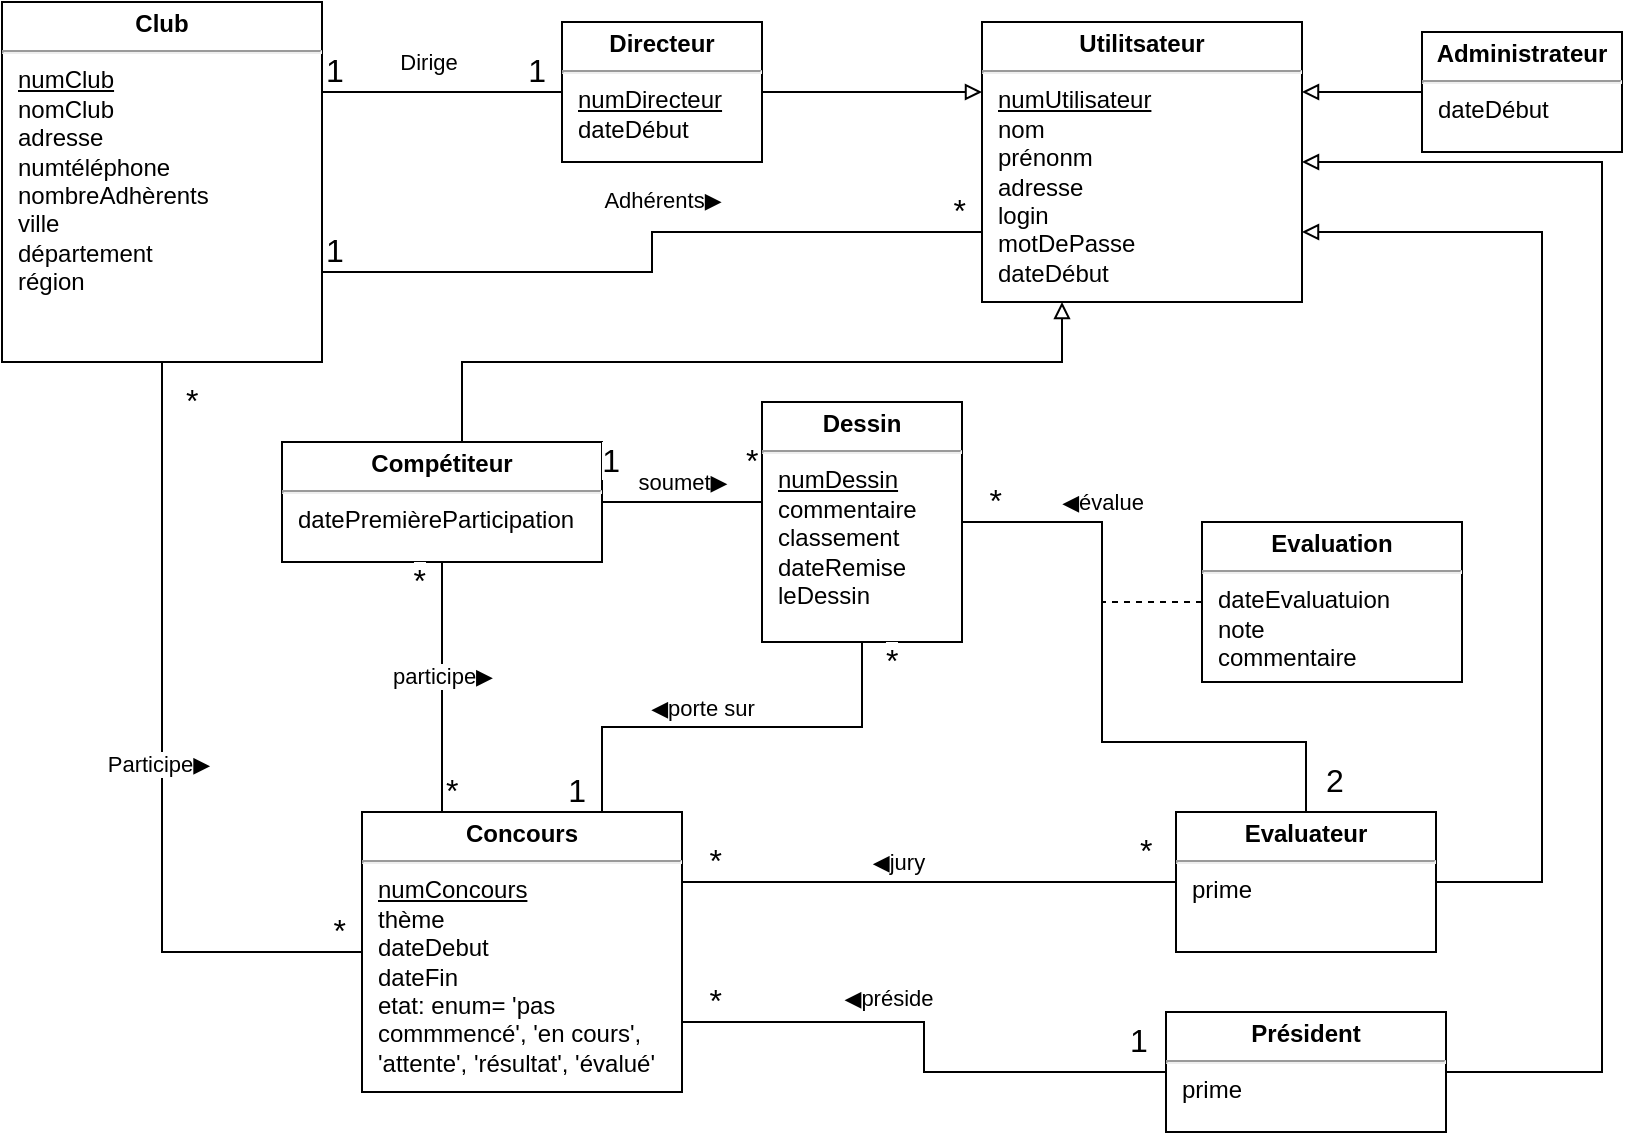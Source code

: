 <mxfile version="22.1.11" type="device">
  <diagram name="Page-1" id="EejpOHcNsHCEbI0K28gb">
    <mxGraphModel dx="1746" dy="731" grid="1" gridSize="10" guides="1" tooltips="1" connect="1" arrows="1" fold="1" page="1" pageScale="1" pageWidth="827" pageHeight="1169" math="0" shadow="0">
      <root>
        <mxCell id="0" />
        <mxCell id="1" parent="0" />
        <mxCell id="5hK_h3T2M-ArZRw3g8xw-4" value="&lt;p style=&quot;margin: 4px 0px 0px; text-align: center;&quot;&gt;&lt;b style=&quot;&quot;&gt;Club&lt;/b&gt;&lt;/p&gt;&lt;hr&gt;&lt;p style=&quot;margin:0px;margin-left:8px;&quot;&gt;&lt;u&gt;numClub&lt;/u&gt;&lt;br&gt;nomClub&lt;br&gt;adresse&lt;/p&gt;&lt;p style=&quot;margin:0px;margin-left:8px;&quot;&gt;numtéléphone&lt;/p&gt;&lt;p style=&quot;margin:0px;margin-left:8px;&quot;&gt;nombreAdhèrents&lt;/p&gt;&lt;p style=&quot;margin:0px;margin-left:8px;&quot;&gt;ville&lt;/p&gt;&lt;p style=&quot;margin:0px;margin-left:8px;&quot;&gt;département&lt;/p&gt;&lt;p style=&quot;margin:0px;margin-left:8px;&quot;&gt;région&lt;/p&gt;" style="verticalAlign=top;align=left;overflow=fill;fontSize=12;fontFamily=Helvetica;html=1;whiteSpace=wrap;" vertex="1" parent="1">
          <mxGeometry x="10" y="80" width="160" height="180" as="geometry" />
        </mxCell>
        <mxCell id="5hK_h3T2M-ArZRw3g8xw-5" value="&lt;p style=&quot;margin: 4px 0px 0px; text-align: center;&quot;&gt;&lt;b style=&quot;&quot;&gt;Utilitsateur&lt;/b&gt;&lt;/p&gt;&lt;hr&gt;&lt;p style=&quot;margin:0px;margin-left:8px;&quot;&gt;&lt;u&gt;numUtilisateur&lt;/u&gt;&lt;/p&gt;&lt;p style=&quot;margin:0px;margin-left:8px;&quot;&gt;nom&lt;/p&gt;&lt;p style=&quot;margin:0px;margin-left:8px;&quot;&gt;prénonm&lt;/p&gt;&lt;p style=&quot;margin:0px;margin-left:8px;&quot;&gt;adresse&lt;/p&gt;&lt;p style=&quot;margin:0px;margin-left:8px;&quot;&gt;login&lt;/p&gt;&lt;p style=&quot;margin:0px;margin-left:8px;&quot;&gt;motDePasse&lt;/p&gt;&lt;p style=&quot;margin:0px;margin-left:8px;&quot;&gt;dateDébut&lt;/p&gt;" style="verticalAlign=top;align=left;overflow=fill;fontSize=12;fontFamily=Helvetica;html=1;whiteSpace=wrap;" vertex="1" parent="1">
          <mxGeometry x="500" y="90" width="160" height="140" as="geometry" />
        </mxCell>
        <mxCell id="5hK_h3T2M-ArZRw3g8xw-7" value="&lt;p style=&quot;margin: 4px 0px 0px; text-align: center;&quot;&gt;&lt;b style=&quot;&quot;&gt;Concours&lt;/b&gt;&lt;/p&gt;&lt;hr&gt;&lt;p style=&quot;margin:0px;margin-left:8px;&quot;&gt;&lt;u&gt;numConcours&lt;/u&gt;&lt;/p&gt;&lt;p style=&quot;margin:0px;margin-left:8px;&quot;&gt;thème&lt;/p&gt;&lt;p style=&quot;margin:0px;margin-left:8px;&quot;&gt;dateDebut&lt;/p&gt;&lt;p style=&quot;margin:0px;margin-left:8px;&quot;&gt;dateFin&lt;/p&gt;&lt;p style=&quot;margin:0px;margin-left:8px;&quot;&gt;etat: enum= &#39;pas commmencé&#39;, &#39;en cours&#39;, &#39;attente&#39;, &#39;résultat&#39;, &#39;évalué&#39;&lt;/p&gt;" style="verticalAlign=top;align=left;overflow=fill;fontSize=12;fontFamily=Helvetica;html=1;whiteSpace=wrap;" vertex="1" parent="1">
          <mxGeometry x="190" y="485" width="160" height="140" as="geometry" />
        </mxCell>
        <mxCell id="5hK_h3T2M-ArZRw3g8xw-76" style="edgeStyle=orthogonalEdgeStyle;rounded=0;orthogonalLoop=1;jettySize=auto;html=1;entryX=1;entryY=0.5;entryDx=0;entryDy=0;exitX=1;exitY=0.5;exitDx=0;exitDy=0;endArrow=block;endFill=0;" edge="1" parent="1" source="5hK_h3T2M-ArZRw3g8xw-8" target="5hK_h3T2M-ArZRw3g8xw-5">
          <mxGeometry relative="1" as="geometry">
            <mxPoint x="630" y="620" as="sourcePoint" />
            <Array as="points">
              <mxPoint x="810" y="615" />
              <mxPoint x="810" y="160" />
            </Array>
          </mxGeometry>
        </mxCell>
        <mxCell id="5hK_h3T2M-ArZRw3g8xw-8" value="&lt;p style=&quot;margin: 4px 0px 0px; text-align: center;&quot;&gt;&lt;b&gt;Président&lt;/b&gt;&lt;/p&gt;&lt;hr&gt;&lt;p style=&quot;margin:0px;margin-left:8px;&quot;&gt;prime&lt;/p&gt;" style="verticalAlign=top;align=left;overflow=fill;fontSize=12;fontFamily=Helvetica;html=1;whiteSpace=wrap;" vertex="1" parent="1">
          <mxGeometry x="592" y="585" width="140" height="60" as="geometry" />
        </mxCell>
        <mxCell id="5hK_h3T2M-ArZRw3g8xw-31" style="edgeStyle=orthogonalEdgeStyle;rounded=0;orthogonalLoop=1;jettySize=auto;html=1;exitX=0;exitY=0.5;exitDx=0;exitDy=0;entryX=1;entryY=0.25;entryDx=0;entryDy=0;endArrow=block;endFill=0;" edge="1" parent="1" source="5hK_h3T2M-ArZRw3g8xw-9" target="5hK_h3T2M-ArZRw3g8xw-5">
          <mxGeometry relative="1" as="geometry" />
        </mxCell>
        <mxCell id="5hK_h3T2M-ArZRw3g8xw-9" value="&lt;p style=&quot;margin: 4px 0px 0px; text-align: center;&quot;&gt;&lt;b&gt;Administrateur&lt;/b&gt;&lt;/p&gt;&lt;hr&gt;&lt;p style=&quot;margin:0px;margin-left:8px;&quot;&gt;dateDébut&lt;/p&gt;" style="verticalAlign=top;align=left;overflow=fill;fontSize=12;fontFamily=Helvetica;html=1;whiteSpace=wrap;" vertex="1" parent="1">
          <mxGeometry x="720" y="95" width="100" height="60" as="geometry" />
        </mxCell>
        <mxCell id="5hK_h3T2M-ArZRw3g8xw-30" style="edgeStyle=orthogonalEdgeStyle;rounded=0;orthogonalLoop=1;jettySize=auto;html=1;exitX=1;exitY=0.5;exitDx=0;exitDy=0;entryX=0;entryY=0.25;entryDx=0;entryDy=0;endArrow=block;endFill=0;" edge="1" parent="1" source="5hK_h3T2M-ArZRw3g8xw-10" target="5hK_h3T2M-ArZRw3g8xw-5">
          <mxGeometry relative="1" as="geometry" />
        </mxCell>
        <mxCell id="5hK_h3T2M-ArZRw3g8xw-10" value="&lt;p style=&quot;margin: 4px 0px 0px; text-align: center;&quot;&gt;&lt;b&gt;Directeur&lt;/b&gt;&lt;/p&gt;&lt;hr&gt;&lt;p style=&quot;margin:0px;margin-left:8px;&quot;&gt;&lt;u&gt;numDirecteur&lt;/u&gt;&lt;/p&gt;&lt;p style=&quot;margin:0px;margin-left:8px;&quot;&gt;dateDébut&lt;/p&gt;" style="verticalAlign=top;align=left;overflow=fill;fontSize=12;fontFamily=Helvetica;html=1;whiteSpace=wrap;" vertex="1" parent="1">
          <mxGeometry x="290" y="90" width="100" height="70" as="geometry" />
        </mxCell>
        <mxCell id="5hK_h3T2M-ArZRw3g8xw-61" style="edgeStyle=orthogonalEdgeStyle;rounded=0;orthogonalLoop=1;jettySize=auto;html=1;exitX=0.5;exitY=0;exitDx=0;exitDy=0;entryX=0.25;entryY=1;entryDx=0;entryDy=0;endArrow=block;endFill=0;" edge="1" parent="1" source="5hK_h3T2M-ArZRw3g8xw-11" target="5hK_h3T2M-ArZRw3g8xw-5">
          <mxGeometry relative="1" as="geometry">
            <Array as="points">
              <mxPoint x="240" y="300" />
              <mxPoint x="240" y="260" />
              <mxPoint x="540" y="260" />
            </Array>
          </mxGeometry>
        </mxCell>
        <mxCell id="5hK_h3T2M-ArZRw3g8xw-11" value="&lt;p style=&quot;margin: 4px 0px 0px; text-align: center;&quot;&gt;&lt;b&gt;Compétiteur&lt;/b&gt;&lt;/p&gt;&lt;hr&gt;&lt;p style=&quot;margin:0px;margin-left:8px;&quot;&gt;datePremièreParticipation&lt;/p&gt;" style="verticalAlign=top;align=left;overflow=fill;fontSize=12;fontFamily=Helvetica;html=1;whiteSpace=wrap;" vertex="1" parent="1">
          <mxGeometry x="150" y="300" width="160" height="60" as="geometry" />
        </mxCell>
        <mxCell id="5hK_h3T2M-ArZRw3g8xw-12" value="&lt;p style=&quot;margin: 4px 0px 0px; text-align: center;&quot;&gt;&lt;b&gt;Dessin&lt;/b&gt;&lt;/p&gt;&lt;hr&gt;&lt;p style=&quot;margin:0px;margin-left:8px;&quot;&gt;&lt;u&gt;numDessin&lt;/u&gt;&lt;/p&gt;&lt;p style=&quot;margin:0px;margin-left:8px;&quot;&gt;commentaire&lt;/p&gt;&lt;p style=&quot;margin:0px;margin-left:8px;&quot;&gt;classement&lt;/p&gt;&lt;p style=&quot;margin:0px;margin-left:8px;&quot;&gt;dateRemise&lt;/p&gt;&lt;p style=&quot;margin:0px;margin-left:8px;&quot;&gt;leDessin&lt;/p&gt;" style="verticalAlign=top;align=left;overflow=fill;fontSize=12;fontFamily=Helvetica;html=1;whiteSpace=wrap;" vertex="1" parent="1">
          <mxGeometry x="390" y="280" width="100" height="120" as="geometry" />
        </mxCell>
        <mxCell id="5hK_h3T2M-ArZRw3g8xw-75" style="edgeStyle=orthogonalEdgeStyle;rounded=0;orthogonalLoop=1;jettySize=auto;html=1;exitX=0;exitY=0.5;exitDx=0;exitDy=0;endArrow=none;endFill=0;dashed=1;" edge="1" parent="1" source="5hK_h3T2M-ArZRw3g8xw-13">
          <mxGeometry relative="1" as="geometry">
            <mxPoint x="560.0" y="379.941" as="targetPoint" />
          </mxGeometry>
        </mxCell>
        <mxCell id="5hK_h3T2M-ArZRw3g8xw-13" value="&lt;p style=&quot;margin: 4px 0px 0px; text-align: center;&quot;&gt;&lt;b&gt;Evaluation&lt;/b&gt;&lt;/p&gt;&lt;hr&gt;&lt;p style=&quot;margin:0px;margin-left:8px;&quot;&gt;dateEvaluatuion&lt;/p&gt;&lt;p style=&quot;margin:0px;margin-left:8px;&quot;&gt;note&lt;/p&gt;&lt;p style=&quot;margin:0px;margin-left:8px;&quot;&gt;commentaire&lt;/p&gt;" style="verticalAlign=top;align=left;overflow=fill;fontSize=12;fontFamily=Helvetica;html=1;whiteSpace=wrap;" vertex="1" parent="1">
          <mxGeometry x="610" y="340" width="130" height="80" as="geometry" />
        </mxCell>
        <mxCell id="5hK_h3T2M-ArZRw3g8xw-63" style="edgeStyle=orthogonalEdgeStyle;rounded=0;orthogonalLoop=1;jettySize=auto;html=1;exitX=1;exitY=0.5;exitDx=0;exitDy=0;entryX=1;entryY=0.75;entryDx=0;entryDy=0;endArrow=block;endFill=0;" edge="1" parent="1" source="5hK_h3T2M-ArZRw3g8xw-14" target="5hK_h3T2M-ArZRw3g8xw-5">
          <mxGeometry relative="1" as="geometry">
            <mxPoint x="630" y="300" as="targetPoint" />
            <Array as="points">
              <mxPoint x="780" y="520" />
              <mxPoint x="780" y="195" />
            </Array>
          </mxGeometry>
        </mxCell>
        <mxCell id="5hK_h3T2M-ArZRw3g8xw-14" value="&lt;p style=&quot;margin: 4px 0px 0px; text-align: center;&quot;&gt;&lt;b&gt;Evaluateur&lt;/b&gt;&lt;/p&gt;&lt;hr&gt;&lt;p style=&quot;margin:0px;margin-left:8px;&quot;&gt;prime&lt;/p&gt;" style="verticalAlign=top;align=left;overflow=fill;fontSize=12;fontFamily=Helvetica;html=1;whiteSpace=wrap;" vertex="1" parent="1">
          <mxGeometry x="597" y="485" width="130" height="70" as="geometry" />
        </mxCell>
        <mxCell id="5hK_h3T2M-ArZRw3g8xw-21" value="" style="endArrow=none;html=1;edgeStyle=orthogonalEdgeStyle;rounded=0;exitX=1;exitY=0.75;exitDx=0;exitDy=0;entryX=0;entryY=0.75;entryDx=0;entryDy=0;" edge="1" parent="1" source="5hK_h3T2M-ArZRw3g8xw-4" target="5hK_h3T2M-ArZRw3g8xw-5">
          <mxGeometry relative="1" as="geometry">
            <mxPoint x="180" y="270" as="sourcePoint" />
            <mxPoint x="340" y="270" as="targetPoint" />
          </mxGeometry>
        </mxCell>
        <mxCell id="5hK_h3T2M-ArZRw3g8xw-22" value="&lt;font style=&quot;font-size: 16px;&quot;&gt;1&lt;/font&gt;" style="edgeLabel;resizable=0;html=1;align=left;verticalAlign=bottom;" connectable="0" vertex="1" parent="5hK_h3T2M-ArZRw3g8xw-21">
          <mxGeometry x="-1" relative="1" as="geometry" />
        </mxCell>
        <mxCell id="5hK_h3T2M-ArZRw3g8xw-23" value="&lt;font style=&quot;font-size: 16px;&quot;&gt;*&lt;/font&gt;" style="edgeLabel;resizable=0;html=1;align=right;verticalAlign=bottom;" connectable="0" vertex="1" parent="5hK_h3T2M-ArZRw3g8xw-21">
          <mxGeometry x="1" relative="1" as="geometry">
            <mxPoint x="-8" as="offset" />
          </mxGeometry>
        </mxCell>
        <mxCell id="5hK_h3T2M-ArZRw3g8xw-25" value="Adhérents▶" style="edgeLabel;html=1;align=center;verticalAlign=middle;resizable=0;points=[];" vertex="1" connectable="0" parent="5hK_h3T2M-ArZRw3g8xw-21">
          <mxGeometry x="0.05" y="8" relative="1" as="geometry">
            <mxPoint x="13" y="-17" as="offset" />
          </mxGeometry>
        </mxCell>
        <mxCell id="5hK_h3T2M-ArZRw3g8xw-26" value="" style="endArrow=none;html=1;edgeStyle=orthogonalEdgeStyle;rounded=0;exitX=1;exitY=0.25;exitDx=0;exitDy=0;entryX=0;entryY=0.5;entryDx=0;entryDy=0;" edge="1" parent="1" source="5hK_h3T2M-ArZRw3g8xw-4" target="5hK_h3T2M-ArZRw3g8xw-10">
          <mxGeometry relative="1" as="geometry">
            <mxPoint x="170" y="40" as="sourcePoint" />
            <mxPoint x="360" y="40" as="targetPoint" />
          </mxGeometry>
        </mxCell>
        <mxCell id="5hK_h3T2M-ArZRw3g8xw-27" value="&lt;font style=&quot;font-size: 16px;&quot;&gt;1&lt;/font&gt;" style="edgeLabel;resizable=0;html=1;align=left;verticalAlign=bottom;" connectable="0" vertex="1" parent="5hK_h3T2M-ArZRw3g8xw-26">
          <mxGeometry x="-1" relative="1" as="geometry" />
        </mxCell>
        <mxCell id="5hK_h3T2M-ArZRw3g8xw-28" value="&lt;font style=&quot;font-size: 16px;&quot;&gt;1&lt;/font&gt;" style="edgeLabel;resizable=0;html=1;align=right;verticalAlign=bottom;" connectable="0" vertex="1" parent="5hK_h3T2M-ArZRw3g8xw-26">
          <mxGeometry x="1" relative="1" as="geometry">
            <mxPoint x="-8" as="offset" />
          </mxGeometry>
        </mxCell>
        <mxCell id="5hK_h3T2M-ArZRw3g8xw-29" value="Dirige" style="edgeLabel;html=1;align=center;verticalAlign=middle;resizable=0;points=[];" vertex="1" connectable="0" parent="5hK_h3T2M-ArZRw3g8xw-26">
          <mxGeometry x="0.05" y="8" relative="1" as="geometry">
            <mxPoint x="-10" y="-7" as="offset" />
          </mxGeometry>
        </mxCell>
        <mxCell id="5hK_h3T2M-ArZRw3g8xw-32" value="" style="endArrow=none;html=1;edgeStyle=orthogonalEdgeStyle;rounded=0;exitX=0.5;exitY=1;exitDx=0;exitDy=0;entryX=0;entryY=0.5;entryDx=0;entryDy=0;" edge="1" parent="1" source="5hK_h3T2M-ArZRw3g8xw-4" target="5hK_h3T2M-ArZRw3g8xw-7">
          <mxGeometry relative="1" as="geometry">
            <mxPoint x="-150" y="430" as="sourcePoint" />
            <mxPoint x="180" y="430" as="targetPoint" />
          </mxGeometry>
        </mxCell>
        <mxCell id="5hK_h3T2M-ArZRw3g8xw-33" value="&lt;font style=&quot;font-size: 16px;&quot;&gt;*&lt;/font&gt;" style="edgeLabel;resizable=0;html=1;align=left;verticalAlign=bottom;" connectable="0" vertex="1" parent="5hK_h3T2M-ArZRw3g8xw-32">
          <mxGeometry x="-1" relative="1" as="geometry">
            <mxPoint x="10" y="30" as="offset" />
          </mxGeometry>
        </mxCell>
        <mxCell id="5hK_h3T2M-ArZRw3g8xw-34" value="&lt;font style=&quot;font-size: 16px;&quot;&gt;*&lt;/font&gt;" style="edgeLabel;resizable=0;html=1;align=right;verticalAlign=bottom;" connectable="0" vertex="1" parent="5hK_h3T2M-ArZRw3g8xw-32">
          <mxGeometry x="1" relative="1" as="geometry">
            <mxPoint x="-8" as="offset" />
          </mxGeometry>
        </mxCell>
        <mxCell id="5hK_h3T2M-ArZRw3g8xw-35" value="Participe▶" style="edgeLabel;html=1;align=center;verticalAlign=middle;resizable=0;points=[];" vertex="1" connectable="0" parent="5hK_h3T2M-ArZRw3g8xw-32">
          <mxGeometry x="0.05" y="8" relative="1" as="geometry">
            <mxPoint x="-10" y="-7" as="offset" />
          </mxGeometry>
        </mxCell>
        <mxCell id="5hK_h3T2M-ArZRw3g8xw-36" value="" style="endArrow=none;html=1;edgeStyle=orthogonalEdgeStyle;rounded=0;entryX=1;entryY=0.5;entryDx=0;entryDy=0;exitX=0;exitY=0.5;exitDx=0;exitDy=0;" edge="1" parent="1" source="5hK_h3T2M-ArZRw3g8xw-12" target="5hK_h3T2M-ArZRw3g8xw-11">
          <mxGeometry relative="1" as="geometry">
            <mxPoint x="802" y="370" as="sourcePoint" />
            <mxPoint x="590.0" y="370" as="targetPoint" />
            <Array as="points">
              <mxPoint x="340" y="330" />
              <mxPoint x="340" y="330" />
            </Array>
          </mxGeometry>
        </mxCell>
        <mxCell id="5hK_h3T2M-ArZRw3g8xw-37" value="&lt;font style=&quot;font-size: 16px;&quot;&gt;*&lt;/font&gt;" style="edgeLabel;resizable=0;html=1;align=left;verticalAlign=bottom;" connectable="0" vertex="1" parent="5hK_h3T2M-ArZRw3g8xw-36">
          <mxGeometry x="-1" relative="1" as="geometry">
            <mxPoint x="-10" y="-20" as="offset" />
          </mxGeometry>
        </mxCell>
        <mxCell id="5hK_h3T2M-ArZRw3g8xw-38" value="&lt;font style=&quot;font-size: 16px;&quot;&gt;1&lt;/font&gt;" style="edgeLabel;resizable=0;html=1;align=right;verticalAlign=bottom;" connectable="0" vertex="1" parent="5hK_h3T2M-ArZRw3g8xw-36">
          <mxGeometry x="1" relative="1" as="geometry">
            <mxPoint x="9" y="-10" as="offset" />
          </mxGeometry>
        </mxCell>
        <mxCell id="5hK_h3T2M-ArZRw3g8xw-39" value="soumet▶" style="edgeLabel;html=1;align=center;verticalAlign=middle;resizable=0;points=[];" vertex="1" connectable="0" parent="5hK_h3T2M-ArZRw3g8xw-36">
          <mxGeometry x="0.05" y="8" relative="1" as="geometry">
            <mxPoint x="-3" y="-18" as="offset" />
          </mxGeometry>
        </mxCell>
        <mxCell id="5hK_h3T2M-ArZRw3g8xw-46" value="" style="endArrow=none;html=1;edgeStyle=orthogonalEdgeStyle;rounded=0;exitX=0.25;exitY=0;exitDx=0;exitDy=0;entryX=0.5;entryY=1;entryDx=0;entryDy=0;" edge="1" parent="1" source="5hK_h3T2M-ArZRw3g8xw-7" target="5hK_h3T2M-ArZRw3g8xw-11">
          <mxGeometry relative="1" as="geometry">
            <mxPoint x="290" y="340" as="sourcePoint" />
            <mxPoint x="415" y="340" as="targetPoint" />
          </mxGeometry>
        </mxCell>
        <mxCell id="5hK_h3T2M-ArZRw3g8xw-47" value="&lt;font style=&quot;font-size: 16px;&quot;&gt;*&lt;/font&gt;" style="edgeLabel;resizable=0;html=1;align=left;verticalAlign=bottom;" connectable="0" vertex="1" parent="5hK_h3T2M-ArZRw3g8xw-46">
          <mxGeometry x="-1" relative="1" as="geometry" />
        </mxCell>
        <mxCell id="5hK_h3T2M-ArZRw3g8xw-48" value="&lt;font style=&quot;font-size: 16px;&quot;&gt;*&lt;/font&gt;" style="edgeLabel;resizable=0;html=1;align=right;verticalAlign=bottom;" connectable="0" vertex="1" parent="5hK_h3T2M-ArZRw3g8xw-46">
          <mxGeometry x="1" relative="1" as="geometry">
            <mxPoint x="-8" y="20" as="offset" />
          </mxGeometry>
        </mxCell>
        <mxCell id="5hK_h3T2M-ArZRw3g8xw-49" value="participe▶" style="edgeLabel;html=1;align=center;verticalAlign=middle;resizable=0;points=[];" vertex="1" connectable="0" parent="5hK_h3T2M-ArZRw3g8xw-46">
          <mxGeometry x="0.05" y="8" relative="1" as="geometry">
            <mxPoint x="8" y="-3" as="offset" />
          </mxGeometry>
        </mxCell>
        <mxCell id="5hK_h3T2M-ArZRw3g8xw-51" value="" style="endArrow=none;html=1;edgeStyle=orthogonalEdgeStyle;rounded=0;exitX=0.5;exitY=1;exitDx=0;exitDy=0;entryX=0.75;entryY=0;entryDx=0;entryDy=0;" edge="1" parent="1" source="5hK_h3T2M-ArZRw3g8xw-12" target="5hK_h3T2M-ArZRw3g8xw-7">
          <mxGeometry relative="1" as="geometry">
            <mxPoint x="590" y="410" as="sourcePoint" />
            <mxPoint x="360" y="440" as="targetPoint" />
          </mxGeometry>
        </mxCell>
        <mxCell id="5hK_h3T2M-ArZRw3g8xw-52" value="&lt;font style=&quot;font-size: 16px;&quot;&gt;*&lt;/font&gt;" style="edgeLabel;resizable=0;html=1;align=left;verticalAlign=bottom;" connectable="0" vertex="1" parent="5hK_h3T2M-ArZRw3g8xw-51">
          <mxGeometry x="-1" relative="1" as="geometry">
            <mxPoint x="10" y="20" as="offset" />
          </mxGeometry>
        </mxCell>
        <mxCell id="5hK_h3T2M-ArZRw3g8xw-53" value="&lt;font style=&quot;font-size: 16px;&quot;&gt;1&lt;/font&gt;" style="edgeLabel;resizable=0;html=1;align=right;verticalAlign=bottom;" connectable="0" vertex="1" parent="5hK_h3T2M-ArZRw3g8xw-51">
          <mxGeometry x="1" relative="1" as="geometry">
            <mxPoint x="-8" as="offset" />
          </mxGeometry>
        </mxCell>
        <mxCell id="5hK_h3T2M-ArZRw3g8xw-54" value="◀porte sur" style="edgeLabel;html=1;align=center;verticalAlign=middle;resizable=0;points=[];" vertex="1" connectable="0" parent="5hK_h3T2M-ArZRw3g8xw-51">
          <mxGeometry x="0.05" y="8" relative="1" as="geometry">
            <mxPoint x="-10" y="-18" as="offset" />
          </mxGeometry>
        </mxCell>
        <mxCell id="5hK_h3T2M-ArZRw3g8xw-65" value="" style="endArrow=none;html=1;edgeStyle=orthogonalEdgeStyle;rounded=0;exitX=0;exitY=0.5;exitDx=0;exitDy=0;entryX=1;entryY=0.25;entryDx=0;entryDy=0;" edge="1" parent="1" source="5hK_h3T2M-ArZRw3g8xw-14" target="5hK_h3T2M-ArZRw3g8xw-7">
          <mxGeometry relative="1" as="geometry">
            <mxPoint x="440" y="695" as="sourcePoint" />
            <mxPoint x="310" y="745" as="targetPoint" />
          </mxGeometry>
        </mxCell>
        <mxCell id="5hK_h3T2M-ArZRw3g8xw-66" value="&lt;font style=&quot;font-size: 16px;&quot;&gt;*&lt;/font&gt;" style="edgeLabel;resizable=0;html=1;align=left;verticalAlign=bottom;" connectable="0" vertex="1" parent="5hK_h3T2M-ArZRw3g8xw-65">
          <mxGeometry x="-1" relative="1" as="geometry">
            <mxPoint x="-20" y="-5" as="offset" />
          </mxGeometry>
        </mxCell>
        <mxCell id="5hK_h3T2M-ArZRw3g8xw-67" value="&lt;font style=&quot;font-size: 16px;&quot;&gt;*&lt;/font&gt;" style="edgeLabel;resizable=0;html=1;align=right;verticalAlign=bottom;" connectable="0" vertex="1" parent="5hK_h3T2M-ArZRw3g8xw-65">
          <mxGeometry x="1" relative="1" as="geometry">
            <mxPoint x="20" as="offset" />
          </mxGeometry>
        </mxCell>
        <mxCell id="5hK_h3T2M-ArZRw3g8xw-68" value="◀jury" style="edgeLabel;html=1;align=center;verticalAlign=middle;resizable=0;points=[];" vertex="1" connectable="0" parent="5hK_h3T2M-ArZRw3g8xw-65">
          <mxGeometry x="0.05" y="8" relative="1" as="geometry">
            <mxPoint x="-10" y="-18" as="offset" />
          </mxGeometry>
        </mxCell>
        <mxCell id="5hK_h3T2M-ArZRw3g8xw-70" value="" style="endArrow=none;html=1;edgeStyle=orthogonalEdgeStyle;rounded=0;exitX=0.5;exitY=0;exitDx=0;exitDy=0;entryX=1;entryY=0.5;entryDx=0;entryDy=0;" edge="1" parent="1" source="5hK_h3T2M-ArZRw3g8xw-14" target="5hK_h3T2M-ArZRw3g8xw-12">
          <mxGeometry relative="1" as="geometry">
            <mxPoint x="607" y="495" as="sourcePoint" />
            <mxPoint x="360" y="495" as="targetPoint" />
            <Array as="points">
              <mxPoint x="662" y="450" />
              <mxPoint x="560" y="450" />
              <mxPoint x="560" y="340" />
            </Array>
          </mxGeometry>
        </mxCell>
        <mxCell id="5hK_h3T2M-ArZRw3g8xw-71" value="&lt;font style=&quot;font-size: 16px;&quot;&gt;2&lt;/font&gt;" style="edgeLabel;resizable=0;html=1;align=left;verticalAlign=bottom;" connectable="0" vertex="1" parent="5hK_h3T2M-ArZRw3g8xw-70">
          <mxGeometry x="-1" relative="1" as="geometry">
            <mxPoint x="8" y="-5" as="offset" />
          </mxGeometry>
        </mxCell>
        <mxCell id="5hK_h3T2M-ArZRw3g8xw-72" value="&lt;font style=&quot;font-size: 16px;&quot;&gt;*&lt;/font&gt;" style="edgeLabel;resizable=0;html=1;align=right;verticalAlign=bottom;" connectable="0" vertex="1" parent="5hK_h3T2M-ArZRw3g8xw-70">
          <mxGeometry x="1" relative="1" as="geometry">
            <mxPoint x="20" as="offset" />
          </mxGeometry>
        </mxCell>
        <mxCell id="5hK_h3T2M-ArZRw3g8xw-73" value="◀évalue" style="edgeLabel;html=1;align=center;verticalAlign=middle;resizable=0;points=[];" vertex="1" connectable="0" parent="5hK_h3T2M-ArZRw3g8xw-70">
          <mxGeometry x="0.05" y="8" relative="1" as="geometry">
            <mxPoint x="8" y="-91" as="offset" />
          </mxGeometry>
        </mxCell>
        <mxCell id="5hK_h3T2M-ArZRw3g8xw-78" value="" style="endArrow=none;html=1;edgeStyle=orthogonalEdgeStyle;rounded=0;exitX=0;exitY=0.5;exitDx=0;exitDy=0;entryX=1;entryY=0.75;entryDx=0;entryDy=0;" edge="1" parent="1" source="5hK_h3T2M-ArZRw3g8xw-8" target="5hK_h3T2M-ArZRw3g8xw-7">
          <mxGeometry relative="1" as="geometry">
            <mxPoint x="563.5" y="670" as="sourcePoint" />
            <mxPoint x="316.5" y="670" as="targetPoint" />
          </mxGeometry>
        </mxCell>
        <mxCell id="5hK_h3T2M-ArZRw3g8xw-79" value="&lt;font style=&quot;font-size: 16px;&quot;&gt;1&lt;/font&gt;" style="edgeLabel;resizable=0;html=1;align=left;verticalAlign=bottom;" connectable="0" vertex="1" parent="5hK_h3T2M-ArZRw3g8xw-78">
          <mxGeometry x="-1" relative="1" as="geometry">
            <mxPoint x="-20" y="-5" as="offset" />
          </mxGeometry>
        </mxCell>
        <mxCell id="5hK_h3T2M-ArZRw3g8xw-80" value="&lt;font style=&quot;font-size: 16px;&quot;&gt;*&lt;/font&gt;" style="edgeLabel;resizable=0;html=1;align=right;verticalAlign=bottom;" connectable="0" vertex="1" parent="5hK_h3T2M-ArZRw3g8xw-78">
          <mxGeometry x="1" relative="1" as="geometry">
            <mxPoint x="20" as="offset" />
          </mxGeometry>
        </mxCell>
        <mxCell id="5hK_h3T2M-ArZRw3g8xw-81" value="◀préside" style="edgeLabel;html=1;align=center;verticalAlign=middle;resizable=0;points=[];" vertex="1" connectable="0" parent="5hK_h3T2M-ArZRw3g8xw-78">
          <mxGeometry x="0.05" y="8" relative="1" as="geometry">
            <mxPoint x="-10" y="-18" as="offset" />
          </mxGeometry>
        </mxCell>
      </root>
    </mxGraphModel>
  </diagram>
</mxfile>
